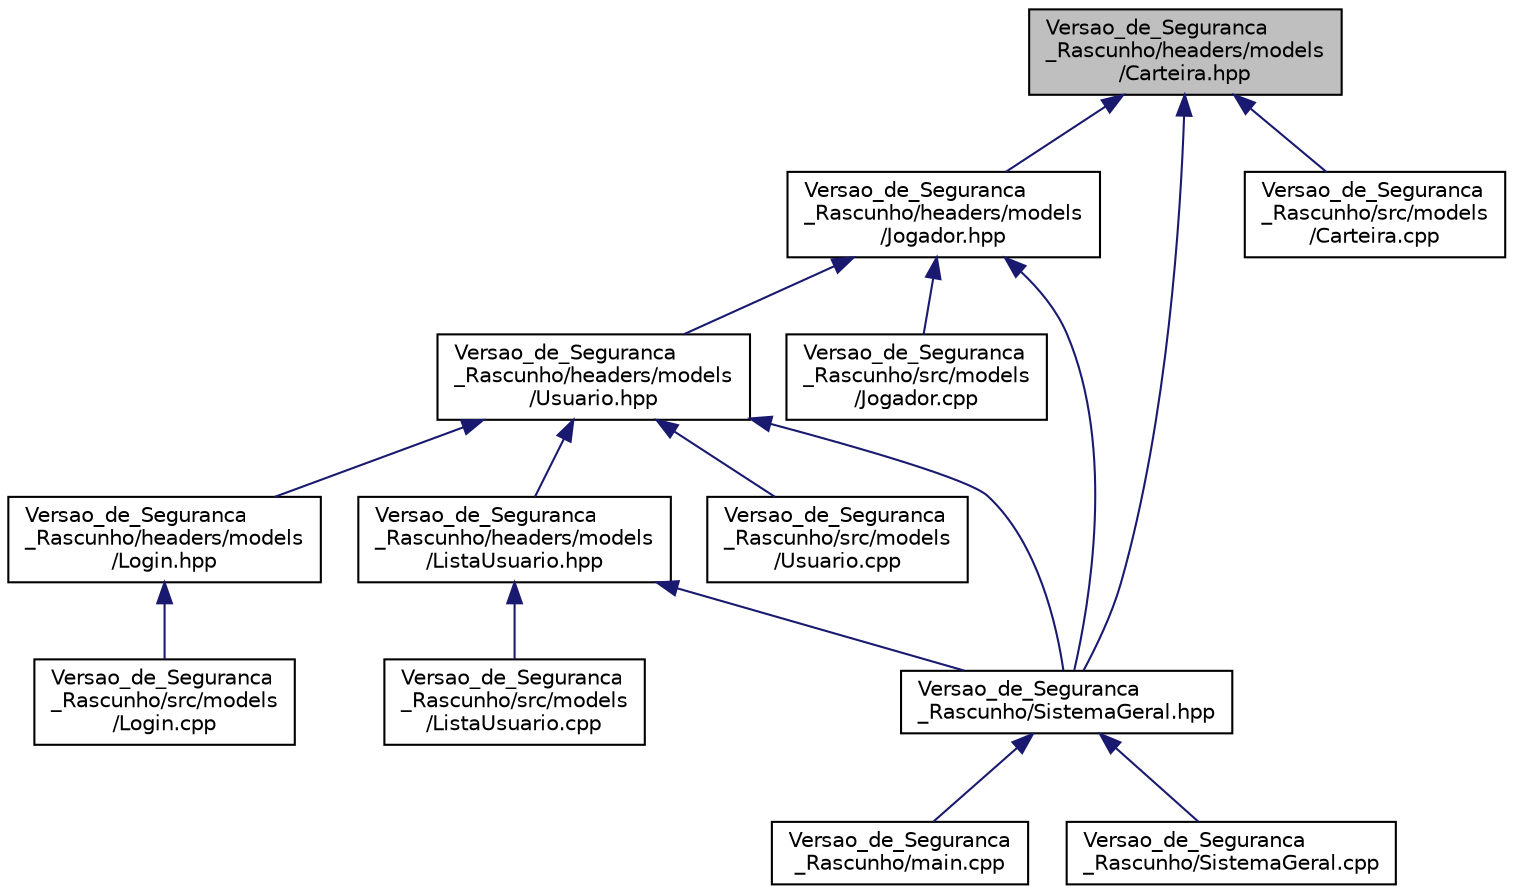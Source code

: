 digraph "Versao_de_Seguranca_Rascunho/headers/models/Carteira.hpp"
{
 // LATEX_PDF_SIZE
  edge [fontname="Helvetica",fontsize="10",labelfontname="Helvetica",labelfontsize="10"];
  node [fontname="Helvetica",fontsize="10",shape=record];
  Node1 [label="Versao_de_Seguranca\l_Rascunho/headers/models\l/Carteira.hpp",height=0.2,width=0.4,color="black", fillcolor="grey75", style="filled", fontcolor="black",tooltip=" "];
  Node1 -> Node2 [dir="back",color="midnightblue",fontsize="10",style="solid",fontname="Helvetica"];
  Node2 [label="Versao_de_Seguranca\l_Rascunho/headers/models\l/Jogador.hpp",height=0.2,width=0.4,color="black", fillcolor="white", style="filled",URL="$Versao__de__Seguranca__Rascunho_2headers_2models_2Jogador_8hpp.html",tooltip=" "];
  Node2 -> Node3 [dir="back",color="midnightblue",fontsize="10",style="solid",fontname="Helvetica"];
  Node3 [label="Versao_de_Seguranca\l_Rascunho/headers/models\l/Usuario.hpp",height=0.2,width=0.4,color="black", fillcolor="white", style="filled",URL="$Versao__de__Seguranca__Rascunho_2headers_2models_2Usuario_8hpp.html",tooltip=" "];
  Node3 -> Node4 [dir="back",color="midnightblue",fontsize="10",style="solid",fontname="Helvetica"];
  Node4 [label="Versao_de_Seguranca\l_Rascunho/headers/models\l/ListaUsuario.hpp",height=0.2,width=0.4,color="black", fillcolor="white", style="filled",URL="$Versao__de__Seguranca__Rascunho_2headers_2models_2ListaUsuario_8hpp.html",tooltip=" "];
  Node4 -> Node5 [dir="back",color="midnightblue",fontsize="10",style="solid",fontname="Helvetica"];
  Node5 [label="Versao_de_Seguranca\l_Rascunho/SistemaGeral.hpp",height=0.2,width=0.4,color="black", fillcolor="white", style="filled",URL="$Versao__de__Seguranca__Rascunho_2SistemaGeral_8hpp.html",tooltip=" "];
  Node5 -> Node6 [dir="back",color="midnightblue",fontsize="10",style="solid",fontname="Helvetica"];
  Node6 [label="Versao_de_Seguranca\l_Rascunho/main.cpp",height=0.2,width=0.4,color="black", fillcolor="white", style="filled",URL="$Versao__de__Seguranca__Rascunho_2main_8cpp.html",tooltip=" "];
  Node5 -> Node7 [dir="back",color="midnightblue",fontsize="10",style="solid",fontname="Helvetica"];
  Node7 [label="Versao_de_Seguranca\l_Rascunho/SistemaGeral.cpp",height=0.2,width=0.4,color="black", fillcolor="white", style="filled",URL="$Versao__de__Seguranca__Rascunho_2SistemaGeral_8cpp.html",tooltip=" "];
  Node4 -> Node8 [dir="back",color="midnightblue",fontsize="10",style="solid",fontname="Helvetica"];
  Node8 [label="Versao_de_Seguranca\l_Rascunho/src/models\l/ListaUsuario.cpp",height=0.2,width=0.4,color="black", fillcolor="white", style="filled",URL="$Versao__de__Seguranca__Rascunho_2src_2models_2ListaUsuario_8cpp.html",tooltip=" "];
  Node3 -> Node9 [dir="back",color="midnightblue",fontsize="10",style="solid",fontname="Helvetica"];
  Node9 [label="Versao_de_Seguranca\l_Rascunho/headers/models\l/Login.hpp",height=0.2,width=0.4,color="black", fillcolor="white", style="filled",URL="$Versao__de__Seguranca__Rascunho_2headers_2models_2Login_8hpp.html",tooltip=" "];
  Node9 -> Node10 [dir="back",color="midnightblue",fontsize="10",style="solid",fontname="Helvetica"];
  Node10 [label="Versao_de_Seguranca\l_Rascunho/src/models\l/Login.cpp",height=0.2,width=0.4,color="black", fillcolor="white", style="filled",URL="$Versao__de__Seguranca__Rascunho_2src_2models_2Login_8cpp.html",tooltip=" "];
  Node3 -> Node5 [dir="back",color="midnightblue",fontsize="10",style="solid",fontname="Helvetica"];
  Node3 -> Node11 [dir="back",color="midnightblue",fontsize="10",style="solid",fontname="Helvetica"];
  Node11 [label="Versao_de_Seguranca\l_Rascunho/src/models\l/Usuario.cpp",height=0.2,width=0.4,color="black", fillcolor="white", style="filled",URL="$Versao__de__Seguranca__Rascunho_2src_2models_2Usuario_8cpp.html",tooltip=" "];
  Node2 -> Node5 [dir="back",color="midnightblue",fontsize="10",style="solid",fontname="Helvetica"];
  Node2 -> Node12 [dir="back",color="midnightblue",fontsize="10",style="solid",fontname="Helvetica"];
  Node12 [label="Versao_de_Seguranca\l_Rascunho/src/models\l/Jogador.cpp",height=0.2,width=0.4,color="black", fillcolor="white", style="filled",URL="$Versao__de__Seguranca__Rascunho_2src_2models_2Jogador_8cpp.html",tooltip=" "];
  Node1 -> Node5 [dir="back",color="midnightblue",fontsize="10",style="solid",fontname="Helvetica"];
  Node1 -> Node13 [dir="back",color="midnightblue",fontsize="10",style="solid",fontname="Helvetica"];
  Node13 [label="Versao_de_Seguranca\l_Rascunho/src/models\l/Carteira.cpp",height=0.2,width=0.4,color="black", fillcolor="white", style="filled",URL="$Versao__de__Seguranca__Rascunho_2src_2models_2Carteira_8cpp.html",tooltip=" "];
}
